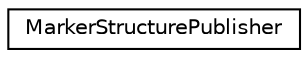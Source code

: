 digraph "Graphical Class Hierarchy"
{
 // LATEX_PDF_SIZE
  edge [fontname="Helvetica",fontsize="10",labelfontname="Helvetica",labelfontsize="10"];
  node [fontname="Helvetica",fontsize="10",shape=record];
  rankdir="LR";
  Node0 [label="MarkerStructurePublisher",height=0.2,width=0.4,color="black", fillcolor="white", style="filled",URL="$classMarkerStructurePublisher.html",tooltip="Marker Structures publisher for publishing markers for different structure types."];
}
